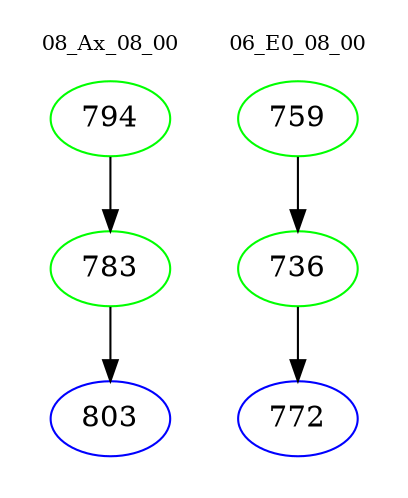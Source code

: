 digraph{
subgraph cluster_0 {
color = white
label = "08_Ax_08_00";
fontsize=10;
T0_794 [label="794", color="green"]
T0_794 -> T0_783 [color="black"]
T0_783 [label="783", color="green"]
T0_783 -> T0_803 [color="black"]
T0_803 [label="803", color="blue"]
}
subgraph cluster_1 {
color = white
label = "06_E0_08_00";
fontsize=10;
T1_759 [label="759", color="green"]
T1_759 -> T1_736 [color="black"]
T1_736 [label="736", color="green"]
T1_736 -> T1_772 [color="black"]
T1_772 [label="772", color="blue"]
}
}
